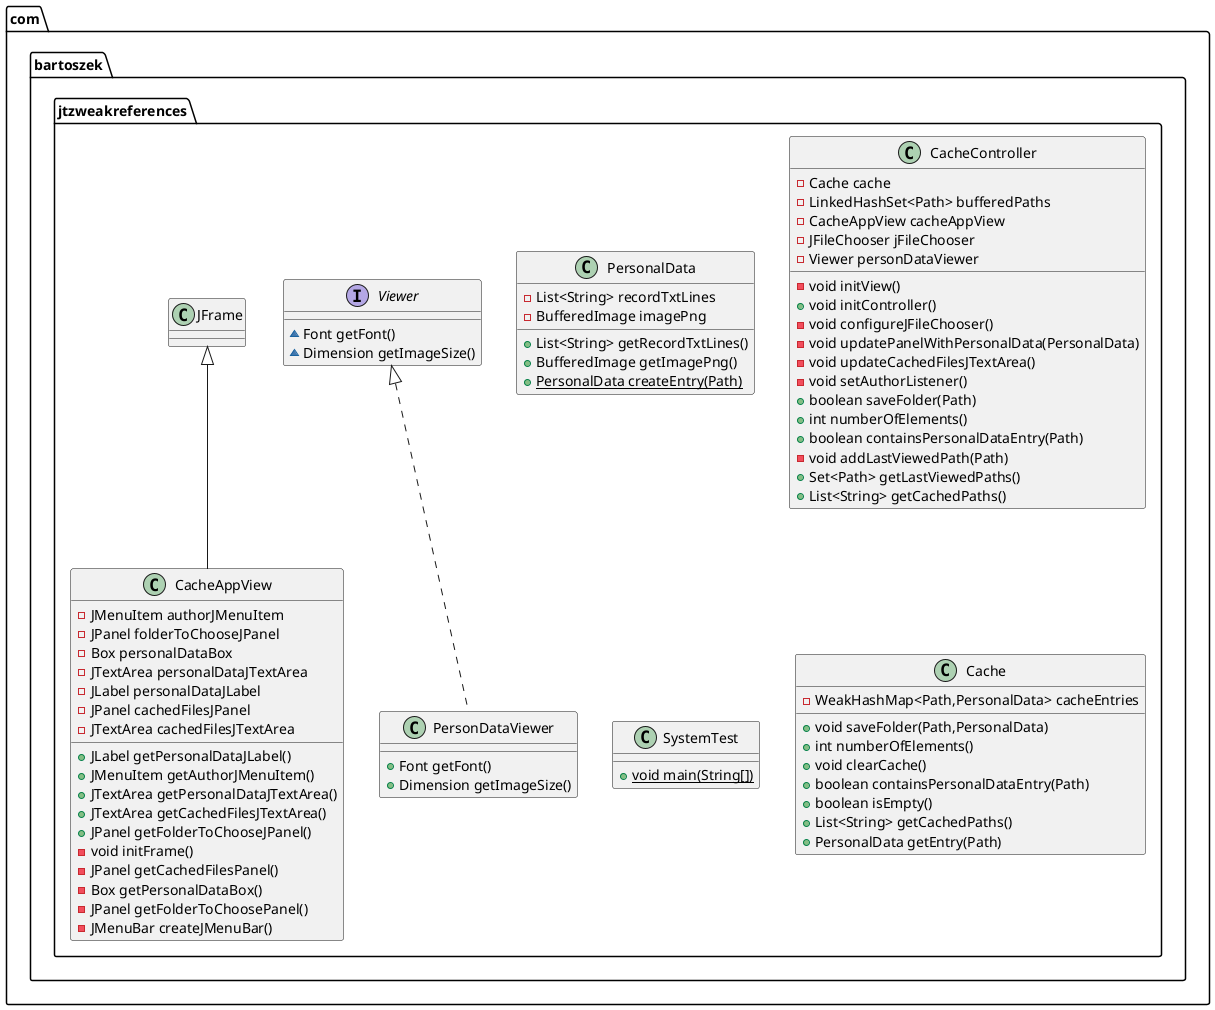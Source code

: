 @startuml
class com.bartoszek.jtzweakreferences.PersonalData {
- List<String> recordTxtLines
- BufferedImage imagePng
+ List<String> getRecordTxtLines()
+ BufferedImage getImagePng()
+ {static} PersonalData createEntry(Path)
}
class com.bartoszek.jtzweakreferences.CacheController {
- Cache cache
- LinkedHashSet<Path> bufferedPaths
- CacheAppView cacheAppView
- JFileChooser jFileChooser
- Viewer personDataViewer
- void initView()
+ void initController()
- void configureJFileChooser()
- void updatePanelWithPersonalData(PersonalData)
- void updateCachedFilesJTextArea()
- void setAuthorListener()
+ boolean saveFolder(Path)
+ int numberOfElements()
+ boolean containsPersonalDataEntry(Path)
- void addLastViewedPath(Path)
+ Set<Path> getLastViewedPaths()
+ List<String> getCachedPaths()
}
class com.bartoszek.jtzweakreferences.SystemTest {
+ {static} void main(String[])
}
interface com.bartoszek.jtzweakreferences.Viewer {
~ Font getFont()
~ Dimension getImageSize()
}
class com.bartoszek.jtzweakreferences.Cache {
- WeakHashMap<Path,PersonalData> cacheEntries
+ void saveFolder(Path,PersonalData)
+ int numberOfElements()
+ void clearCache()
+ boolean containsPersonalDataEntry(Path)
+ boolean isEmpty()
+ List<String> getCachedPaths()
+ PersonalData getEntry(Path)
}
class com.bartoszek.jtzweakreferences.PersonDataViewer {
+ Font getFont()
+ Dimension getImageSize()
}
class com.bartoszek.jtzweakreferences.CacheAppView {
- JMenuItem authorJMenuItem
- JPanel folderToChooseJPanel
- Box personalDataBox
- JTextArea personalDataJTextArea
- JLabel personalDataJLabel
- JPanel cachedFilesJPanel
- JTextArea cachedFilesJTextArea
+ JLabel getPersonalDataJLabel()
+ JMenuItem getAuthorJMenuItem()
+ JTextArea getPersonalDataJTextArea()
+ JTextArea getCachedFilesJTextArea()
+ JPanel getFolderToChooseJPanel()
- void initFrame()
- JPanel getCachedFilesPanel()
- Box getPersonalDataBox()
- JPanel getFolderToChoosePanel()
- JMenuBar createJMenuBar()
}


com.bartoszek.jtzweakreferences.Viewer <|.. com.bartoszek.jtzweakreferences.PersonDataViewer
com.bartoszek.jtzweakreferences.JFrame <|-- com.bartoszek.jtzweakreferences.CacheAppView
@enduml